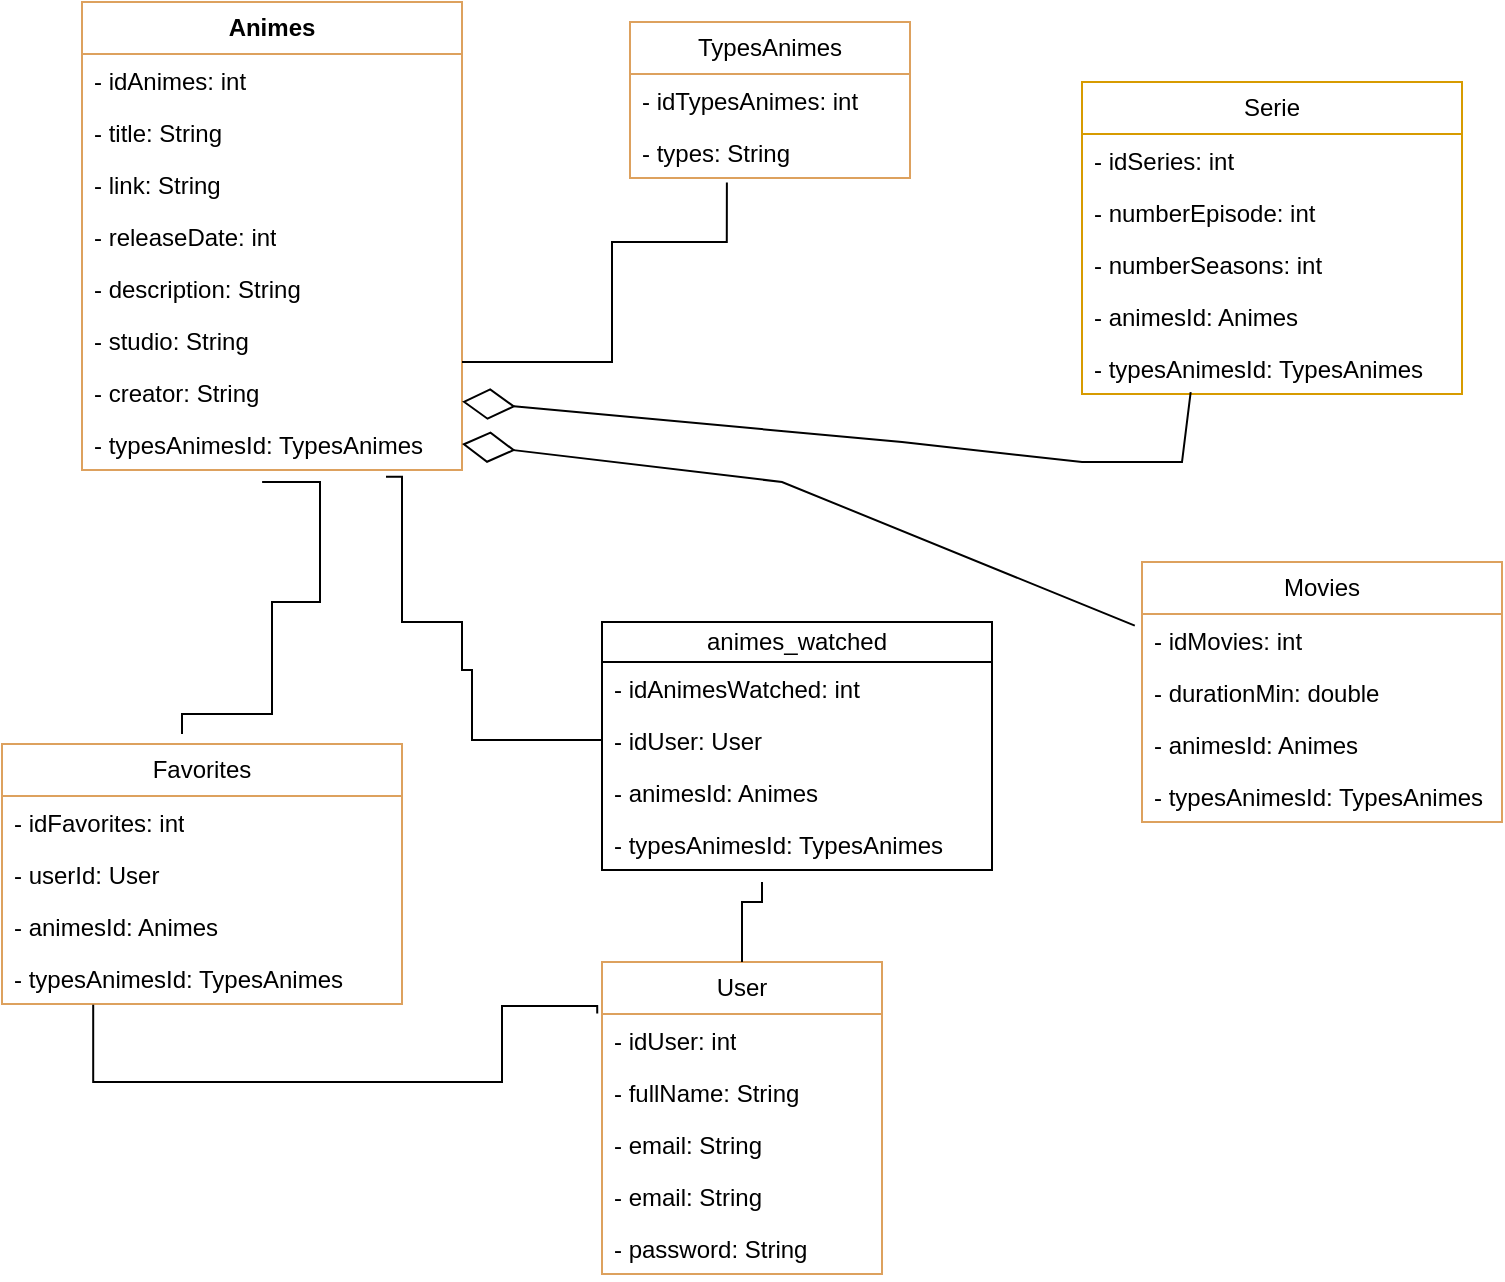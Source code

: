 <mxfile version="21.6.6" type="device">
  <diagram id="C5RBs43oDa-KdzZeNtuy" name="Page-1">
    <mxGraphModel dx="1050" dy="613" grid="1" gridSize="10" guides="1" tooltips="1" connect="1" arrows="1" fold="1" page="1" pageScale="1" pageWidth="827" pageHeight="1169" math="0" shadow="0">
      <root>
        <mxCell id="WIyWlLk6GJQsqaUBKTNV-0" />
        <mxCell id="WIyWlLk6GJQsqaUBKTNV-1" parent="WIyWlLk6GJQsqaUBKTNV-0" />
        <mxCell id="v7dbJcyT28siehWmc8mI-6" value="Animes" style="swimlane;fontStyle=1;childLayout=stackLayout;horizontal=1;startSize=26;fillColor=none;horizontalStack=0;resizeParent=1;resizeParentMax=0;resizeLast=0;collapsible=1;marginBottom=0;whiteSpace=wrap;html=1;labelBackgroundColor=none;strokeColor=#DDA15E;fontColor=#000000;" parent="WIyWlLk6GJQsqaUBKTNV-1" vertex="1">
          <mxGeometry x="70" y="40" width="190" height="234" as="geometry" />
        </mxCell>
        <mxCell id="v7dbJcyT28siehWmc8mI-7" value="- idAnimes: int&lt;br&gt;" style="text;strokeColor=none;fillColor=none;align=left;verticalAlign=top;spacingLeft=4;spacingRight=4;overflow=hidden;rotatable=0;points=[[0,0.5],[1,0.5]];portConstraint=eastwest;whiteSpace=wrap;html=1;labelBackgroundColor=none;fontColor=#000000;" parent="v7dbJcyT28siehWmc8mI-6" vertex="1">
          <mxGeometry y="26" width="190" height="26" as="geometry" />
        </mxCell>
        <mxCell id="v7dbJcyT28siehWmc8mI-8" value="- title: String" style="text;strokeColor=none;fillColor=none;align=left;verticalAlign=top;spacingLeft=4;spacingRight=4;overflow=hidden;rotatable=0;points=[[0,0.5],[1,0.5]];portConstraint=eastwest;whiteSpace=wrap;html=1;labelBackgroundColor=none;fontColor=#000000;" parent="v7dbJcyT28siehWmc8mI-6" vertex="1">
          <mxGeometry y="52" width="190" height="26" as="geometry" />
        </mxCell>
        <mxCell id="v7dbJcyT28siehWmc8mI-12" value="- link: String" style="text;strokeColor=none;fillColor=none;align=left;verticalAlign=top;spacingLeft=4;spacingRight=4;overflow=hidden;rotatable=0;points=[[0,0.5],[1,0.5]];portConstraint=eastwest;whiteSpace=wrap;html=1;labelBackgroundColor=none;fontColor=#000000;" parent="v7dbJcyT28siehWmc8mI-6" vertex="1">
          <mxGeometry y="78" width="190" height="26" as="geometry" />
        </mxCell>
        <mxCell id="v7dbJcyT28siehWmc8mI-13" value="- releaseDate: int" style="text;strokeColor=none;fillColor=none;align=left;verticalAlign=top;spacingLeft=4;spacingRight=4;overflow=hidden;rotatable=0;points=[[0,0.5],[1,0.5]];portConstraint=eastwest;whiteSpace=wrap;html=1;labelBackgroundColor=none;fontColor=#000000;" parent="v7dbJcyT28siehWmc8mI-6" vertex="1">
          <mxGeometry y="104" width="190" height="26" as="geometry" />
        </mxCell>
        <mxCell id="v7dbJcyT28siehWmc8mI-9" value="- description: String" style="text;strokeColor=none;fillColor=none;align=left;verticalAlign=top;spacingLeft=4;spacingRight=4;overflow=hidden;rotatable=0;points=[[0,0.5],[1,0.5]];portConstraint=eastwest;whiteSpace=wrap;html=1;labelBackgroundColor=none;fontColor=#000000;" parent="v7dbJcyT28siehWmc8mI-6" vertex="1">
          <mxGeometry y="130" width="190" height="26" as="geometry" />
        </mxCell>
        <mxCell id="v7dbJcyT28siehWmc8mI-14" value="- studio: String" style="text;strokeColor=none;fillColor=none;align=left;verticalAlign=top;spacingLeft=4;spacingRight=4;overflow=hidden;rotatable=0;points=[[0,0.5],[1,0.5]];portConstraint=eastwest;whiteSpace=wrap;html=1;labelBackgroundColor=none;fontColor=#000000;" parent="v7dbJcyT28siehWmc8mI-6" vertex="1">
          <mxGeometry y="156" width="190" height="26" as="geometry" />
        </mxCell>
        <mxCell id="v7dbJcyT28siehWmc8mI-17" value="- creator: String" style="text;strokeColor=none;fillColor=none;align=left;verticalAlign=top;spacingLeft=4;spacingRight=4;overflow=hidden;rotatable=0;points=[[0,0.5],[1,0.5]];portConstraint=eastwest;whiteSpace=wrap;html=1;labelBackgroundColor=none;fontColor=#000000;" parent="v7dbJcyT28siehWmc8mI-6" vertex="1">
          <mxGeometry y="182" width="190" height="26" as="geometry" />
        </mxCell>
        <mxCell id="v7dbJcyT28siehWmc8mI-18" value="- typesAnimesId: TypesAnimes" style="text;strokeColor=none;fillColor=none;align=left;verticalAlign=top;spacingLeft=4;spacingRight=4;overflow=hidden;rotatable=0;points=[[0,0.5],[1,0.5]];portConstraint=eastwest;whiteSpace=wrap;html=1;labelBackgroundColor=none;fontColor=#000000;" parent="v7dbJcyT28siehWmc8mI-6" vertex="1">
          <mxGeometry y="208" width="190" height="26" as="geometry" />
        </mxCell>
        <mxCell id="v7dbJcyT28siehWmc8mI-21" value="Serie" style="swimlane;fontStyle=0;childLayout=stackLayout;horizontal=1;startSize=26;fillColor=none;horizontalStack=0;resizeParent=1;resizeParentMax=0;resizeLast=0;collapsible=1;marginBottom=0;whiteSpace=wrap;html=1;strokeColor=#d79b00;labelBackgroundColor=none;fontColor=#000000;" parent="WIyWlLk6GJQsqaUBKTNV-1" vertex="1">
          <mxGeometry x="570" y="80" width="190" height="156" as="geometry" />
        </mxCell>
        <mxCell id="v7dbJcyT28siehWmc8mI-22" value="- idSeries: int" style="text;strokeColor=none;fillColor=none;align=left;verticalAlign=top;spacingLeft=4;spacingRight=4;overflow=hidden;rotatable=0;points=[[0,0.5],[1,0.5]];portConstraint=eastwest;whiteSpace=wrap;html=1;fontColor=#000000;labelBackgroundColor=none;" parent="v7dbJcyT28siehWmc8mI-21" vertex="1">
          <mxGeometry y="26" width="190" height="26" as="geometry" />
        </mxCell>
        <mxCell id="v7dbJcyT28siehWmc8mI-23" value="- numberEpisode: int" style="text;strokeColor=none;fillColor=none;align=left;verticalAlign=top;spacingLeft=4;spacingRight=4;overflow=hidden;rotatable=0;points=[[0,0.5],[1,0.5]];portConstraint=eastwest;whiteSpace=wrap;html=1;fontColor=#000000;labelBackgroundColor=none;" parent="v7dbJcyT28siehWmc8mI-21" vertex="1">
          <mxGeometry y="52" width="190" height="26" as="geometry" />
        </mxCell>
        <mxCell id="v7dbJcyT28siehWmc8mI-24" value="- numberSeasons: int" style="text;strokeColor=none;fillColor=none;align=left;verticalAlign=top;spacingLeft=4;spacingRight=4;overflow=hidden;rotatable=0;points=[[0,0.5],[1,0.5]];portConstraint=eastwest;whiteSpace=wrap;html=1;fontColor=#000000;labelBackgroundColor=none;" parent="v7dbJcyT28siehWmc8mI-21" vertex="1">
          <mxGeometry y="78" width="190" height="26" as="geometry" />
        </mxCell>
        <mxCell id="hGtDcpynQonkWlvebkC9-0" value="- animesId: Animes" style="text;strokeColor=none;fillColor=none;align=left;verticalAlign=top;spacingLeft=4;spacingRight=4;overflow=hidden;rotatable=0;points=[[0,0.5],[1,0.5]];portConstraint=eastwest;whiteSpace=wrap;html=1;fontColor=#000000;labelBackgroundColor=none;" vertex="1" parent="v7dbJcyT28siehWmc8mI-21">
          <mxGeometry y="104" width="190" height="26" as="geometry" />
        </mxCell>
        <mxCell id="hGtDcpynQonkWlvebkC9-9" value="- typesAnimesId: TypesAnimes" style="text;strokeColor=none;fillColor=none;align=left;verticalAlign=top;spacingLeft=4;spacingRight=4;overflow=hidden;rotatable=0;points=[[0,0.5],[1,0.5]];portConstraint=eastwest;whiteSpace=wrap;html=1;fontColor=#000000;labelBackgroundColor=none;" vertex="1" parent="v7dbJcyT28siehWmc8mI-21">
          <mxGeometry y="130" width="190" height="26" as="geometry" />
        </mxCell>
        <mxCell id="v7dbJcyT28siehWmc8mI-25" value="Movies" style="swimlane;fontStyle=0;childLayout=stackLayout;horizontal=1;startSize=26;fillColor=none;horizontalStack=0;resizeParent=1;resizeParentMax=0;resizeLast=0;collapsible=1;marginBottom=0;whiteSpace=wrap;html=1;strokeColor=#DDA15E;fontColor=#000000;labelBackgroundColor=none;" parent="WIyWlLk6GJQsqaUBKTNV-1" vertex="1">
          <mxGeometry x="600" y="320" width="180" height="130" as="geometry" />
        </mxCell>
        <mxCell id="v7dbJcyT28siehWmc8mI-26" value="- idMovies: int&amp;nbsp;" style="text;strokeColor=none;fillColor=none;align=left;verticalAlign=top;spacingLeft=4;spacingRight=4;overflow=hidden;rotatable=0;points=[[0,0.5],[1,0.5]];portConstraint=eastwest;whiteSpace=wrap;html=1;fontColor=#000000;labelBackgroundColor=none;" parent="v7dbJcyT28siehWmc8mI-25" vertex="1">
          <mxGeometry y="26" width="180" height="26" as="geometry" />
        </mxCell>
        <mxCell id="v7dbJcyT28siehWmc8mI-27" value="- durationMin: double" style="text;strokeColor=none;fillColor=none;align=left;verticalAlign=top;spacingLeft=4;spacingRight=4;overflow=hidden;rotatable=0;points=[[0,0.5],[1,0.5]];portConstraint=eastwest;whiteSpace=wrap;html=1;fontColor=#000000;labelBackgroundColor=none;" parent="v7dbJcyT28siehWmc8mI-25" vertex="1">
          <mxGeometry y="52" width="180" height="26" as="geometry" />
        </mxCell>
        <mxCell id="hGtDcpynQonkWlvebkC9-1" value="- animesId: Animes" style="text;strokeColor=none;fillColor=none;align=left;verticalAlign=top;spacingLeft=4;spacingRight=4;overflow=hidden;rotatable=0;points=[[0,0.5],[1,0.5]];portConstraint=eastwest;whiteSpace=wrap;html=1;fontColor=#000000;labelBackgroundColor=none;" vertex="1" parent="v7dbJcyT28siehWmc8mI-25">
          <mxGeometry y="78" width="180" height="26" as="geometry" />
        </mxCell>
        <mxCell id="hGtDcpynQonkWlvebkC9-8" value="- typesAnimesId: TypesAnimes" style="text;strokeColor=none;fillColor=none;align=left;verticalAlign=top;spacingLeft=4;spacingRight=4;overflow=hidden;rotatable=0;points=[[0,0.5],[1,0.5]];portConstraint=eastwest;whiteSpace=wrap;html=1;fontColor=#000000;labelBackgroundColor=none;" vertex="1" parent="v7dbJcyT28siehWmc8mI-25">
          <mxGeometry y="104" width="180" height="26" as="geometry" />
        </mxCell>
        <mxCell id="v7dbJcyT28siehWmc8mI-36" value="TypesAnimes" style="swimlane;fontStyle=0;childLayout=stackLayout;horizontal=1;startSize=26;fillColor=none;horizontalStack=0;resizeParent=1;resizeParentMax=0;resizeLast=0;collapsible=1;marginBottom=0;whiteSpace=wrap;html=1;strokeColor=#DDA15E;fontColor=#000000;labelBackgroundColor=none;" parent="WIyWlLk6GJQsqaUBKTNV-1" vertex="1">
          <mxGeometry x="344" y="50" width="140" height="78" as="geometry" />
        </mxCell>
        <mxCell id="v7dbJcyT28siehWmc8mI-37" value="- idTypesAnimes: int" style="text;strokeColor=none;fillColor=none;align=left;verticalAlign=top;spacingLeft=4;spacingRight=4;overflow=hidden;rotatable=0;points=[[0,0.5],[1,0.5]];portConstraint=eastwest;whiteSpace=wrap;html=1;fontColor=#000000;labelBackgroundColor=none;" parent="v7dbJcyT28siehWmc8mI-36" vertex="1">
          <mxGeometry y="26" width="140" height="26" as="geometry" />
        </mxCell>
        <mxCell id="v7dbJcyT28siehWmc8mI-38" value="- types: String" style="text;strokeColor=none;fillColor=none;align=left;verticalAlign=top;spacingLeft=4;spacingRight=4;overflow=hidden;rotatable=0;points=[[0,0.5],[1,0.5]];portConstraint=eastwest;whiteSpace=wrap;html=1;fontColor=#000000;labelBackgroundColor=none;" parent="v7dbJcyT28siehWmc8mI-36" vertex="1">
          <mxGeometry y="52" width="140" height="26" as="geometry" />
        </mxCell>
        <mxCell id="v7dbJcyT28siehWmc8mI-72" value="Favorites" style="swimlane;fontStyle=0;childLayout=stackLayout;horizontal=1;startSize=26;fillColor=none;horizontalStack=0;resizeParent=1;resizeParentMax=0;resizeLast=0;collapsible=1;marginBottom=0;whiteSpace=wrap;html=1;strokeColor=#DDA15E;fontColor=#000000;labelBackgroundColor=none;" parent="WIyWlLk6GJQsqaUBKTNV-1" vertex="1">
          <mxGeometry x="30" y="411" width="200" height="130" as="geometry" />
        </mxCell>
        <mxCell id="v7dbJcyT28siehWmc8mI-73" value="- idFavorites: int" style="text;strokeColor=none;fillColor=none;align=left;verticalAlign=top;spacingLeft=4;spacingRight=4;overflow=hidden;rotatable=0;points=[[0,0.5],[1,0.5]];portConstraint=eastwest;whiteSpace=wrap;html=1;fontColor=#000000;labelBackgroundColor=none;" parent="v7dbJcyT28siehWmc8mI-72" vertex="1">
          <mxGeometry y="26" width="200" height="26" as="geometry" />
        </mxCell>
        <mxCell id="v7dbJcyT28siehWmc8mI-74" value="- userId: User" style="text;strokeColor=none;fillColor=none;align=left;verticalAlign=top;spacingLeft=4;spacingRight=4;overflow=hidden;rotatable=0;points=[[0,0.5],[1,0.5]];portConstraint=eastwest;whiteSpace=wrap;html=1;fontColor=#000000;labelBackgroundColor=none;" parent="v7dbJcyT28siehWmc8mI-72" vertex="1">
          <mxGeometry y="52" width="200" height="26" as="geometry" />
        </mxCell>
        <mxCell id="v7dbJcyT28siehWmc8mI-75" value="- animesId: Animes" style="text;strokeColor=none;fillColor=none;align=left;verticalAlign=top;spacingLeft=4;spacingRight=4;overflow=hidden;rotatable=0;points=[[0,0.5],[1,0.5]];portConstraint=eastwest;whiteSpace=wrap;html=1;fontColor=#000000;labelBackgroundColor=none;" parent="v7dbJcyT28siehWmc8mI-72" vertex="1">
          <mxGeometry y="78" width="200" height="26" as="geometry" />
        </mxCell>
        <mxCell id="hGtDcpynQonkWlvebkC9-5" value="- typesAnimesId: TypesAnimes" style="text;strokeColor=none;fillColor=none;align=left;verticalAlign=top;spacingLeft=4;spacingRight=4;overflow=hidden;rotatable=0;points=[[0,0.5],[1,0.5]];portConstraint=eastwest;whiteSpace=wrap;html=1;fontColor=#000000;labelBackgroundColor=none;" vertex="1" parent="v7dbJcyT28siehWmc8mI-72">
          <mxGeometry y="104" width="200" height="26" as="geometry" />
        </mxCell>
        <mxCell id="v7dbJcyT28siehWmc8mI-81" value="User" style="swimlane;fontStyle=0;childLayout=stackLayout;horizontal=1;startSize=26;fillColor=none;horizontalStack=0;resizeParent=1;resizeParentMax=0;resizeLast=0;collapsible=1;marginBottom=0;whiteSpace=wrap;html=1;strokeColor=#DDA15E;fontColor=#000000;labelBackgroundColor=none;" parent="WIyWlLk6GJQsqaUBKTNV-1" vertex="1">
          <mxGeometry x="330" y="520" width="140" height="156" as="geometry" />
        </mxCell>
        <mxCell id="v7dbJcyT28siehWmc8mI-82" value="- idUser: int" style="text;strokeColor=none;fillColor=none;align=left;verticalAlign=top;spacingLeft=4;spacingRight=4;overflow=hidden;rotatable=0;points=[[0,0.5],[1,0.5]];portConstraint=eastwest;whiteSpace=wrap;html=1;fontColor=#000000;labelBackgroundColor=none;" parent="v7dbJcyT28siehWmc8mI-81" vertex="1">
          <mxGeometry y="26" width="140" height="26" as="geometry" />
        </mxCell>
        <mxCell id="v7dbJcyT28siehWmc8mI-83" value="- fullName: String" style="text;strokeColor=none;fillColor=none;align=left;verticalAlign=top;spacingLeft=4;spacingRight=4;overflow=hidden;rotatable=0;points=[[0,0.5],[1,0.5]];portConstraint=eastwest;whiteSpace=wrap;html=1;fontColor=#000000;labelBackgroundColor=none;" parent="v7dbJcyT28siehWmc8mI-81" vertex="1">
          <mxGeometry y="52" width="140" height="26" as="geometry" />
        </mxCell>
        <mxCell id="v7dbJcyT28siehWmc8mI-84" value="- email: String" style="text;strokeColor=none;fillColor=none;align=left;verticalAlign=top;spacingLeft=4;spacingRight=4;overflow=hidden;rotatable=0;points=[[0,0.5],[1,0.5]];portConstraint=eastwest;whiteSpace=wrap;html=1;fontColor=#000000;labelBackgroundColor=none;" parent="v7dbJcyT28siehWmc8mI-81" vertex="1">
          <mxGeometry y="78" width="140" height="26" as="geometry" />
        </mxCell>
        <mxCell id="hGtDcpynQonkWlvebkC9-6" value="- email: String" style="text;strokeColor=none;fillColor=none;align=left;verticalAlign=top;spacingLeft=4;spacingRight=4;overflow=hidden;rotatable=0;points=[[0,0.5],[1,0.5]];portConstraint=eastwest;whiteSpace=wrap;html=1;fontColor=#000000;labelBackgroundColor=none;" vertex="1" parent="v7dbJcyT28siehWmc8mI-81">
          <mxGeometry y="104" width="140" height="26" as="geometry" />
        </mxCell>
        <mxCell id="v7dbJcyT28siehWmc8mI-93" value="- password: String" style="text;strokeColor=none;fillColor=none;align=left;verticalAlign=top;spacingLeft=4;spacingRight=4;overflow=hidden;rotatable=0;points=[[0,0.5],[1,0.5]];portConstraint=eastwest;whiteSpace=wrap;html=1;fontColor=#000000;labelBackgroundColor=none;" parent="v7dbJcyT28siehWmc8mI-81" vertex="1">
          <mxGeometry y="130" width="140" height="26" as="geometry" />
        </mxCell>
        <mxCell id="tDFljrGv121AmTME6nz8-0" value="animes_watched" style="swimlane;fontStyle=0;childLayout=stackLayout;horizontal=1;startSize=20;fillColor=none;horizontalStack=0;resizeParent=1;resizeParentMax=0;resizeLast=0;collapsible=1;marginBottom=0;whiteSpace=wrap;html=1;" parent="WIyWlLk6GJQsqaUBKTNV-1" vertex="1">
          <mxGeometry x="330" y="350" width="195" height="124" as="geometry" />
        </mxCell>
        <mxCell id="v7dbJcyT28siehWmc8mI-99" value="- idAnimesWatched: int&amp;nbsp;" style="text;strokeColor=none;fillColor=none;align=left;verticalAlign=top;spacingLeft=4;spacingRight=4;overflow=hidden;rotatable=0;points=[[0,0.5],[1,0.5]];portConstraint=eastwest;whiteSpace=wrap;html=1;fontColor=#000000;labelBackgroundColor=none;" parent="tDFljrGv121AmTME6nz8-0" vertex="1">
          <mxGeometry y="20" width="195" height="26" as="geometry" />
        </mxCell>
        <mxCell id="tDFljrGv121AmTME6nz8-4" value="- idUser: User" style="text;strokeColor=none;fillColor=none;align=left;verticalAlign=top;spacingLeft=4;spacingRight=4;overflow=hidden;rotatable=0;points=[[0,0.5],[1,0.5]];portConstraint=eastwest;whiteSpace=wrap;html=1;fontColor=#000000;labelBackgroundColor=none;" parent="tDFljrGv121AmTME6nz8-0" vertex="1">
          <mxGeometry y="46" width="195" height="26" as="geometry" />
        </mxCell>
        <mxCell id="v7dbJcyT28siehWmc8mI-100" value="- animesId: Animes" style="text;strokeColor=none;fillColor=none;align=left;verticalAlign=top;spacingLeft=4;spacingRight=4;overflow=hidden;rotatable=0;points=[[0,0.5],[1,0.5]];portConstraint=eastwest;whiteSpace=wrap;html=1;fontColor=#000000;labelBackgroundColor=none;" parent="tDFljrGv121AmTME6nz8-0" vertex="1">
          <mxGeometry y="72" width="195" height="26" as="geometry" />
        </mxCell>
        <mxCell id="hGtDcpynQonkWlvebkC9-7" value="- typesAnimesId: TypesAnimes" style="text;strokeColor=none;fillColor=none;align=left;verticalAlign=top;spacingLeft=4;spacingRight=4;overflow=hidden;rotatable=0;points=[[0,0.5],[1,0.5]];portConstraint=eastwest;whiteSpace=wrap;html=1;fontColor=#000000;labelBackgroundColor=none;" vertex="1" parent="tDFljrGv121AmTME6nz8-0">
          <mxGeometry y="98" width="195" height="26" as="geometry" />
        </mxCell>
        <mxCell id="tDFljrGv121AmTME6nz8-22" value="" style="endArrow=none;html=1;edgeStyle=orthogonalEdgeStyle;rounded=0;exitX=0.5;exitY=0;exitDx=0;exitDy=0;" parent="WIyWlLk6GJQsqaUBKTNV-1" source="v7dbJcyT28siehWmc8mI-81" edge="1">
          <mxGeometry relative="1" as="geometry">
            <mxPoint x="460" y="520" as="sourcePoint" />
            <mxPoint x="410" y="480" as="targetPoint" />
            <Array as="points">
              <mxPoint x="400" y="490" />
              <mxPoint x="410" y="490" />
            </Array>
          </mxGeometry>
        </mxCell>
        <mxCell id="tDFljrGv121AmTME6nz8-26" value="" style="endArrow=none;html=1;edgeStyle=orthogonalEdgeStyle;rounded=0;exitX=-0.017;exitY=0.165;exitDx=0;exitDy=0;exitPerimeter=0;entryX=0.228;entryY=1.015;entryDx=0;entryDy=0;entryPerimeter=0;" parent="WIyWlLk6GJQsqaUBKTNV-1" source="v7dbJcyT28siehWmc8mI-81" target="hGtDcpynQonkWlvebkC9-5" edge="1">
          <mxGeometry relative="1" as="geometry">
            <mxPoint x="215" y="600" as="sourcePoint" />
            <mxPoint x="110" y="550" as="targetPoint" />
            <Array as="points">
              <mxPoint x="280" y="542" />
              <mxPoint x="280" y="580" />
              <mxPoint x="76" y="580" />
            </Array>
          </mxGeometry>
        </mxCell>
        <mxCell id="tDFljrGv121AmTME6nz8-27" value="" style="endArrow=none;html=1;edgeStyle=orthogonalEdgeStyle;rounded=0;exitX=0.45;exitY=-0.038;exitDx=0;exitDy=0;entryX=0.474;entryY=1.231;entryDx=0;entryDy=0;entryPerimeter=0;exitPerimeter=0;" parent="WIyWlLk6GJQsqaUBKTNV-1" source="v7dbJcyT28siehWmc8mI-72" target="v7dbJcyT28siehWmc8mI-18" edge="1">
          <mxGeometry relative="1" as="geometry">
            <mxPoint x="165" y="396" as="sourcePoint" />
            <mxPoint x="189.13" y="300.208" as="targetPoint" />
            <Array as="points">
              <mxPoint x="120" y="396" />
              <mxPoint x="165" y="396" />
              <mxPoint x="165" y="340" />
              <mxPoint x="189" y="340" />
              <mxPoint x="189" y="280" />
            </Array>
          </mxGeometry>
        </mxCell>
        <mxCell id="tDFljrGv121AmTME6nz8-28" value="" style="endArrow=none;html=1;edgeStyle=orthogonalEdgeStyle;rounded=0;exitX=0;exitY=0.5;exitDx=0;exitDy=0;entryX=0.8;entryY=1.131;entryDx=0;entryDy=0;entryPerimeter=0;" parent="WIyWlLk6GJQsqaUBKTNV-1" source="tDFljrGv121AmTME6nz8-4" target="v7dbJcyT28siehWmc8mI-18" edge="1">
          <mxGeometry relative="1" as="geometry">
            <mxPoint x="265" y="434" as="sourcePoint" />
            <mxPoint x="230" y="300" as="targetPoint" />
            <Array as="points">
              <mxPoint x="265" y="409" />
              <mxPoint x="265" y="374" />
              <mxPoint x="260" y="374" />
              <mxPoint x="260" y="350" />
              <mxPoint x="230" y="350" />
              <mxPoint x="230" y="277" />
            </Array>
          </mxGeometry>
        </mxCell>
        <mxCell id="tDFljrGv121AmTME6nz8-29" value="" style="endArrow=none;html=1;edgeStyle=orthogonalEdgeStyle;rounded=0;entryX=0.346;entryY=1.085;entryDx=0;entryDy=0;entryPerimeter=0;" parent="WIyWlLk6GJQsqaUBKTNV-1" target="v7dbJcyT28siehWmc8mI-38" edge="1">
          <mxGeometry relative="1" as="geometry">
            <mxPoint x="260" y="220" as="sourcePoint" />
            <mxPoint x="330" y="120" as="targetPoint" />
            <Array as="points">
              <mxPoint x="260" y="220" />
              <mxPoint x="335" y="220" />
              <mxPoint x="335" y="160" />
              <mxPoint x="392" y="160" />
            </Array>
          </mxGeometry>
        </mxCell>
        <mxCell id="tDFljrGv121AmTME6nz8-32" value="" style="endArrow=diamondThin;endFill=0;endSize=24;html=1;rounded=0;entryX=1;entryY=0.5;entryDx=0;entryDy=0;exitX=-0.02;exitY=0.223;exitDx=0;exitDy=0;exitPerimeter=0;" parent="WIyWlLk6GJQsqaUBKTNV-1" source="v7dbJcyT28siehWmc8mI-26" target="v7dbJcyT28siehWmc8mI-18" edge="1">
          <mxGeometry width="160" relative="1" as="geometry">
            <mxPoint x="590" y="280" as="sourcePoint" />
            <mxPoint x="260" y="287" as="targetPoint" />
            <Array as="points">
              <mxPoint x="420" y="280" />
            </Array>
          </mxGeometry>
        </mxCell>
        <mxCell id="tDFljrGv121AmTME6nz8-33" value="" style="endArrow=diamondThin;endFill=0;endSize=24;html=1;rounded=0;entryX=1;entryY=0.5;entryDx=0;entryDy=0;exitX=0.286;exitY=0.962;exitDx=0;exitDy=0;exitPerimeter=0;" parent="WIyWlLk6GJQsqaUBKTNV-1" source="hGtDcpynQonkWlvebkC9-9" edge="1">
          <mxGeometry width="160" relative="1" as="geometry">
            <mxPoint x="620" y="210" as="sourcePoint" />
            <mxPoint x="260" y="239.8" as="targetPoint" />
            <Array as="points">
              <mxPoint x="620" y="270" />
              <mxPoint x="570" y="270" />
              <mxPoint x="480" y="260" />
            </Array>
          </mxGeometry>
        </mxCell>
      </root>
    </mxGraphModel>
  </diagram>
</mxfile>
